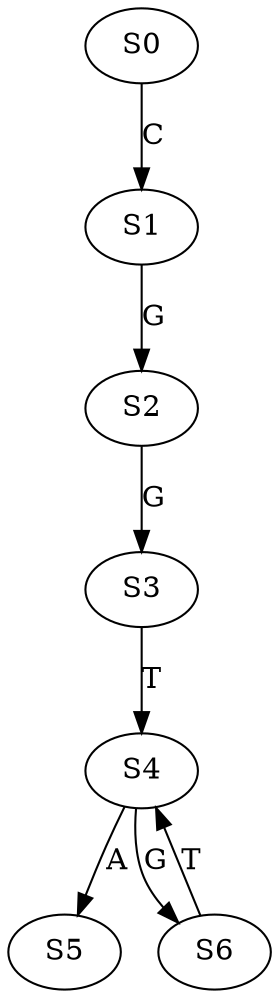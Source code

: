 strict digraph  {
	S0 -> S1 [ label = C ];
	S1 -> S2 [ label = G ];
	S2 -> S3 [ label = G ];
	S3 -> S4 [ label = T ];
	S4 -> S5 [ label = A ];
	S4 -> S6 [ label = G ];
	S6 -> S4 [ label = T ];
}
